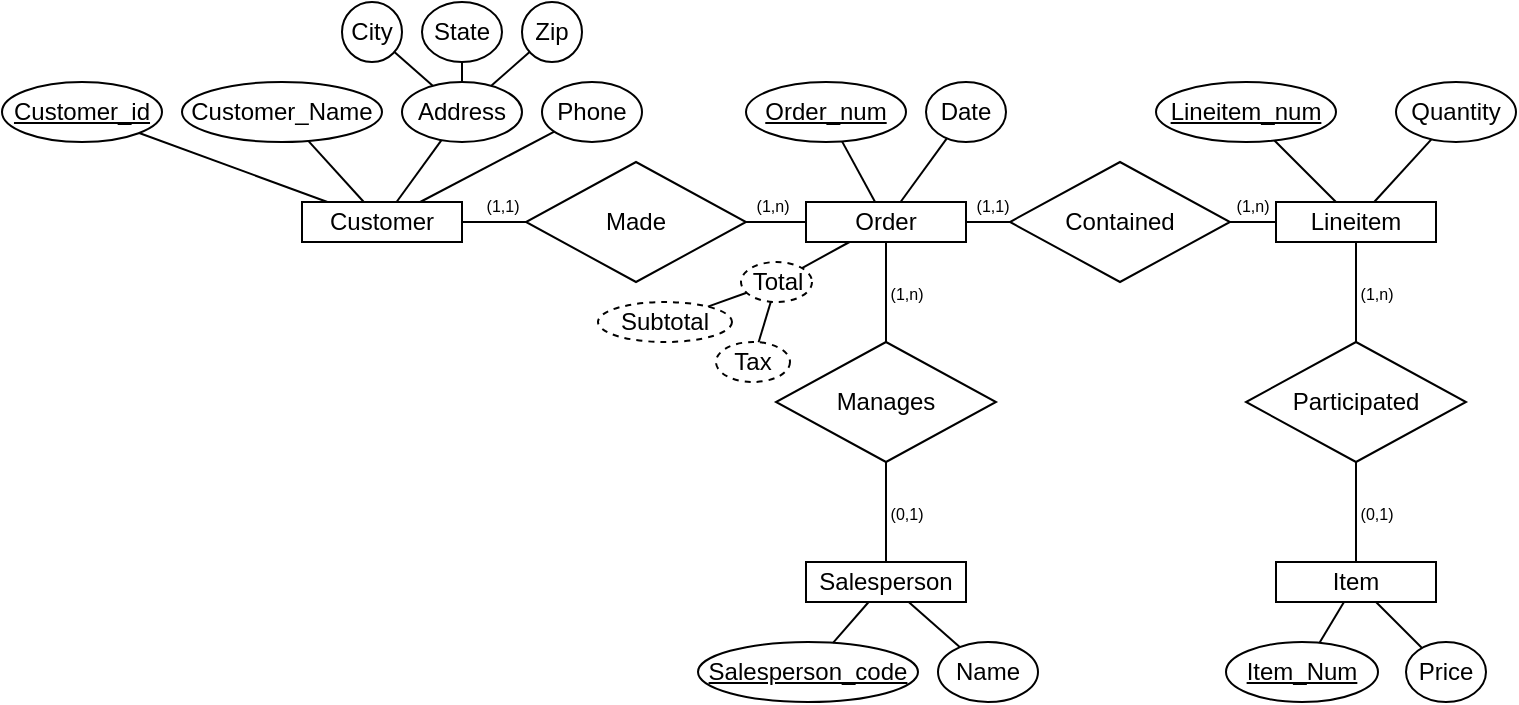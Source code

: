 <mxfile version="24.7.16">
  <diagram name="페이지-1" id="lc1ub9BGfHVmBmHbZRl3">
    <mxGraphModel dx="847" dy="449" grid="1" gridSize="10" guides="1" tooltips="1" connect="1" arrows="1" fold="1" page="1" pageScale="1" pageWidth="827" pageHeight="1169" math="0" shadow="0">
      <root>
        <mxCell id="0" />
        <mxCell id="1" parent="0" />
        <mxCell id="Ngin4L8gO7_3mvWCoB4Z-1" value="Customer" style="rounded=0;whiteSpace=wrap;html=1;" vertex="1" parent="1">
          <mxGeometry x="183" y="150" width="80" height="20" as="geometry" />
        </mxCell>
        <mxCell id="Ngin4L8gO7_3mvWCoB4Z-2" value="Order" style="rounded=0;whiteSpace=wrap;html=1;" vertex="1" parent="1">
          <mxGeometry x="435" y="150" width="80" height="20" as="geometry" />
        </mxCell>
        <mxCell id="Ngin4L8gO7_3mvWCoB4Z-3" value="Item" style="rounded=0;whiteSpace=wrap;html=1;" vertex="1" parent="1">
          <mxGeometry x="670" y="330" width="80" height="20" as="geometry" />
        </mxCell>
        <mxCell id="Ngin4L8gO7_3mvWCoB4Z-4" value="Lineitem" style="rounded=0;whiteSpace=wrap;html=1;" vertex="1" parent="1">
          <mxGeometry x="670" y="150" width="80" height="20" as="geometry" />
        </mxCell>
        <mxCell id="Ngin4L8gO7_3mvWCoB4Z-5" value="Salesperson" style="rounded=0;whiteSpace=wrap;html=1;" vertex="1" parent="1">
          <mxGeometry x="435" y="330" width="80" height="20" as="geometry" />
        </mxCell>
        <mxCell id="Ngin4L8gO7_3mvWCoB4Z-6" style="edgeStyle=orthogonalEdgeStyle;rounded=0;orthogonalLoop=1;jettySize=auto;html=1;exitX=0.5;exitY=1;exitDx=0;exitDy=0;" edge="1" parent="1" source="Ngin4L8gO7_3mvWCoB4Z-4" target="Ngin4L8gO7_3mvWCoB4Z-4">
          <mxGeometry relative="1" as="geometry" />
        </mxCell>
        <mxCell id="Ngin4L8gO7_3mvWCoB4Z-7" value="&lt;u&gt;Customer_id&lt;/u&gt;" style="ellipse;whiteSpace=wrap;html=1;" vertex="1" parent="1">
          <mxGeometry x="33" y="90" width="80" height="30" as="geometry" />
        </mxCell>
        <mxCell id="Ngin4L8gO7_3mvWCoB4Z-8" value="Customer_Name" style="ellipse;whiteSpace=wrap;html=1;" vertex="1" parent="1">
          <mxGeometry x="123" y="90" width="100" height="30" as="geometry" />
        </mxCell>
        <mxCell id="Ngin4L8gO7_3mvWCoB4Z-9" value="State" style="ellipse;whiteSpace=wrap;html=1;" vertex="1" parent="1">
          <mxGeometry x="243" y="50" width="40" height="30" as="geometry" />
        </mxCell>
        <mxCell id="Ngin4L8gO7_3mvWCoB4Z-10" value="City" style="ellipse;whiteSpace=wrap;html=1;" vertex="1" parent="1">
          <mxGeometry x="203" y="50" width="30" height="30" as="geometry" />
        </mxCell>
        <mxCell id="Ngin4L8gO7_3mvWCoB4Z-11" value="Zip" style="ellipse;whiteSpace=wrap;html=1;strokeColor=default;align=center;verticalAlign=middle;fontFamily=Helvetica;fontSize=12;fontColor=default;fillColor=default;" vertex="1" parent="1">
          <mxGeometry x="293" y="50" width="30" height="30" as="geometry" />
        </mxCell>
        <mxCell id="Ngin4L8gO7_3mvWCoB4Z-12" value="Address" style="ellipse;whiteSpace=wrap;html=1;strokeColor=default;align=center;verticalAlign=middle;fontFamily=Helvetica;fontSize=12;fontColor=default;fillColor=default;" vertex="1" parent="1">
          <mxGeometry x="233" y="90" width="60" height="30" as="geometry" />
        </mxCell>
        <mxCell id="Ngin4L8gO7_3mvWCoB4Z-13" value="" style="endArrow=none;html=1;rounded=0;" edge="1" parent="1" source="Ngin4L8gO7_3mvWCoB4Z-1" target="Ngin4L8gO7_3mvWCoB4Z-7">
          <mxGeometry width="50" height="50" relative="1" as="geometry">
            <mxPoint x="340" y="270" as="sourcePoint" />
            <mxPoint x="390" y="220" as="targetPoint" />
          </mxGeometry>
        </mxCell>
        <mxCell id="Ngin4L8gO7_3mvWCoB4Z-15" value="" style="endArrow=none;html=1;rounded=0;" edge="1" parent="1" source="Ngin4L8gO7_3mvWCoB4Z-1" target="Ngin4L8gO7_3mvWCoB4Z-8">
          <mxGeometry width="50" height="50" relative="1" as="geometry">
            <mxPoint x="340" y="270" as="sourcePoint" />
            <mxPoint x="390" y="220" as="targetPoint" />
          </mxGeometry>
        </mxCell>
        <mxCell id="Ngin4L8gO7_3mvWCoB4Z-16" value="" style="endArrow=none;html=1;rounded=0;" edge="1" parent="1" source="Ngin4L8gO7_3mvWCoB4Z-1" target="Ngin4L8gO7_3mvWCoB4Z-12">
          <mxGeometry width="50" height="50" relative="1" as="geometry">
            <mxPoint x="160" y="160" as="sourcePoint" />
            <mxPoint x="160" y="130" as="targetPoint" />
          </mxGeometry>
        </mxCell>
        <mxCell id="Ngin4L8gO7_3mvWCoB4Z-17" value="" style="endArrow=none;html=1;rounded=0;" edge="1" parent="1" source="Ngin4L8gO7_3mvWCoB4Z-12" target="Ngin4L8gO7_3mvWCoB4Z-10">
          <mxGeometry width="50" height="50" relative="1" as="geometry">
            <mxPoint x="170" y="170" as="sourcePoint" />
            <mxPoint x="170" y="140" as="targetPoint" />
          </mxGeometry>
        </mxCell>
        <mxCell id="Ngin4L8gO7_3mvWCoB4Z-18" value="" style="endArrow=none;html=1;rounded=0;" edge="1" parent="1" source="Ngin4L8gO7_3mvWCoB4Z-12" target="Ngin4L8gO7_3mvWCoB4Z-9">
          <mxGeometry width="50" height="50" relative="1" as="geometry">
            <mxPoint x="180" y="180" as="sourcePoint" />
            <mxPoint x="180" y="150" as="targetPoint" />
          </mxGeometry>
        </mxCell>
        <mxCell id="Ngin4L8gO7_3mvWCoB4Z-19" value="" style="endArrow=none;html=1;rounded=0;" edge="1" parent="1" source="Ngin4L8gO7_3mvWCoB4Z-12" target="Ngin4L8gO7_3mvWCoB4Z-11">
          <mxGeometry width="50" height="50" relative="1" as="geometry">
            <mxPoint x="190" y="190" as="sourcePoint" />
            <mxPoint x="190" y="160" as="targetPoint" />
          </mxGeometry>
        </mxCell>
        <mxCell id="Ngin4L8gO7_3mvWCoB4Z-20" value="Phone" style="ellipse;whiteSpace=wrap;html=1;strokeColor=default;align=center;verticalAlign=middle;fontFamily=Helvetica;fontSize=12;fontColor=default;fillColor=default;" vertex="1" parent="1">
          <mxGeometry x="303" y="90" width="50" height="30" as="geometry" />
        </mxCell>
        <mxCell id="Ngin4L8gO7_3mvWCoB4Z-21" value="" style="endArrow=none;html=1;rounded=0;" edge="1" parent="1" source="Ngin4L8gO7_3mvWCoB4Z-1" target="Ngin4L8gO7_3mvWCoB4Z-20">
          <mxGeometry width="50" height="50" relative="1" as="geometry">
            <mxPoint x="231" y="151" as="sourcePoint" />
            <mxPoint x="240" y="129" as="targetPoint" />
          </mxGeometry>
        </mxCell>
        <mxCell id="Ngin4L8gO7_3mvWCoB4Z-22" value="&lt;u&gt;Order_num&lt;/u&gt;" style="ellipse;whiteSpace=wrap;html=1;" vertex="1" parent="1">
          <mxGeometry x="405" y="90" width="80" height="30" as="geometry" />
        </mxCell>
        <mxCell id="Ngin4L8gO7_3mvWCoB4Z-23" value="Date" style="ellipse;whiteSpace=wrap;html=1;strokeColor=default;align=center;verticalAlign=middle;fontFamily=Helvetica;fontSize=12;fontColor=default;fillColor=default;" vertex="1" parent="1">
          <mxGeometry x="495" y="90" width="40" height="30" as="geometry" />
        </mxCell>
        <mxCell id="Ngin4L8gO7_3mvWCoB4Z-24" value="" style="endArrow=none;html=1;rounded=0;" edge="1" parent="1" source="Ngin4L8gO7_3mvWCoB4Z-2" target="Ngin4L8gO7_3mvWCoB4Z-22">
          <mxGeometry width="50" height="50" relative="1" as="geometry">
            <mxPoint x="217" y="160" as="sourcePoint" />
            <mxPoint x="240" y="129" as="targetPoint" />
          </mxGeometry>
        </mxCell>
        <mxCell id="Ngin4L8gO7_3mvWCoB4Z-25" value="" style="endArrow=none;html=1;rounded=0;" edge="1" parent="1" source="Ngin4L8gO7_3mvWCoB4Z-2" target="Ngin4L8gO7_3mvWCoB4Z-23">
          <mxGeometry width="50" height="50" relative="1" as="geometry">
            <mxPoint x="475" y="160" as="sourcePoint" />
            <mxPoint x="458" y="130" as="targetPoint" />
          </mxGeometry>
        </mxCell>
        <mxCell id="Ngin4L8gO7_3mvWCoB4Z-26" value="&lt;u&gt;Lineitem_num&lt;/u&gt;" style="ellipse;whiteSpace=wrap;html=1;" vertex="1" parent="1">
          <mxGeometry x="610" y="90" width="90" height="30" as="geometry" />
        </mxCell>
        <mxCell id="Ngin4L8gO7_3mvWCoB4Z-27" value="Quantity" style="ellipse;whiteSpace=wrap;html=1;strokeColor=default;align=center;verticalAlign=middle;fontFamily=Helvetica;fontSize=12;fontColor=default;fillColor=default;" vertex="1" parent="1">
          <mxGeometry x="730" y="90" width="60" height="30" as="geometry" />
        </mxCell>
        <mxCell id="Ngin4L8gO7_3mvWCoB4Z-28" value="" style="endArrow=none;html=1;rounded=0;" edge="1" parent="1" source="Ngin4L8gO7_3mvWCoB4Z-26" target="Ngin4L8gO7_3mvWCoB4Z-4">
          <mxGeometry width="50" height="50" relative="1" as="geometry">
            <mxPoint x="475" y="160" as="sourcePoint" />
            <mxPoint x="458" y="130" as="targetPoint" />
          </mxGeometry>
        </mxCell>
        <mxCell id="Ngin4L8gO7_3mvWCoB4Z-29" value="" style="endArrow=none;html=1;rounded=0;" edge="1" parent="1" source="Ngin4L8gO7_3mvWCoB4Z-27" target="Ngin4L8gO7_3mvWCoB4Z-4">
          <mxGeometry width="50" height="50" relative="1" as="geometry">
            <mxPoint x="165" y="291" as="sourcePoint" />
            <mxPoint x="209" y="250" as="targetPoint" />
          </mxGeometry>
        </mxCell>
        <mxCell id="Ngin4L8gO7_3mvWCoB4Z-30" value="&lt;u&gt;Salesperson_code&lt;/u&gt;" style="ellipse;whiteSpace=wrap;html=1;" vertex="1" parent="1">
          <mxGeometry x="381" y="370" width="110" height="30" as="geometry" />
        </mxCell>
        <mxCell id="Ngin4L8gO7_3mvWCoB4Z-31" value="Name" style="ellipse;whiteSpace=wrap;html=1;strokeColor=default;align=center;verticalAlign=middle;fontFamily=Helvetica;fontSize=12;fontColor=default;fillColor=default;" vertex="1" parent="1">
          <mxGeometry x="501" y="370" width="50" height="30" as="geometry" />
        </mxCell>
        <mxCell id="Ngin4L8gO7_3mvWCoB4Z-32" value="" style="endArrow=none;html=1;rounded=0;" edge="1" parent="1" source="Ngin4L8gO7_3mvWCoB4Z-30" target="Ngin4L8gO7_3mvWCoB4Z-5">
          <mxGeometry width="50" height="50" relative="1" as="geometry">
            <mxPoint x="220" y="270" as="sourcePoint" />
            <mxPoint x="220" y="250" as="targetPoint" />
          </mxGeometry>
        </mxCell>
        <mxCell id="Ngin4L8gO7_3mvWCoB4Z-33" value="" style="endArrow=none;html=1;rounded=0;" edge="1" parent="1" source="Ngin4L8gO7_3mvWCoB4Z-31" target="Ngin4L8gO7_3mvWCoB4Z-5">
          <mxGeometry width="50" height="50" relative="1" as="geometry">
            <mxPoint x="336" y="270" as="sourcePoint" />
            <mxPoint x="352" y="250" as="targetPoint" />
          </mxGeometry>
        </mxCell>
        <mxCell id="Ngin4L8gO7_3mvWCoB4Z-35" value="&lt;u&gt;Item_Num&lt;/u&gt;" style="ellipse;whiteSpace=wrap;html=1;" vertex="1" parent="1">
          <mxGeometry x="645" y="370" width="76" height="30" as="geometry" />
        </mxCell>
        <mxCell id="Ngin4L8gO7_3mvWCoB4Z-36" value="Price" style="ellipse;whiteSpace=wrap;html=1;strokeColor=default;align=center;verticalAlign=middle;fontFamily=Helvetica;fontSize=12;fontColor=default;fillColor=default;" vertex="1" parent="1">
          <mxGeometry x="735" y="370" width="40" height="30" as="geometry" />
        </mxCell>
        <mxCell id="Ngin4L8gO7_3mvWCoB4Z-37" value="" style="endArrow=none;html=1;rounded=0;" edge="1" parent="1" source="Ngin4L8gO7_3mvWCoB4Z-35" target="Ngin4L8gO7_3mvWCoB4Z-3">
          <mxGeometry width="50" height="50" relative="1" as="geometry">
            <mxPoint x="400" y="273" as="sourcePoint" />
            <mxPoint x="372" y="250" as="targetPoint" />
          </mxGeometry>
        </mxCell>
        <mxCell id="Ngin4L8gO7_3mvWCoB4Z-38" value="" style="endArrow=none;html=1;rounded=0;" edge="1" parent="1" source="Ngin4L8gO7_3mvWCoB4Z-36" target="Ngin4L8gO7_3mvWCoB4Z-3">
          <mxGeometry width="50" height="50" relative="1" as="geometry">
            <mxPoint x="410" y="283" as="sourcePoint" />
            <mxPoint x="382" y="260" as="targetPoint" />
          </mxGeometry>
        </mxCell>
        <mxCell id="Ngin4L8gO7_3mvWCoB4Z-39" value="Made" style="shape=rhombus;perimeter=rhombusPerimeter;whiteSpace=wrap;html=1;align=center;" vertex="1" parent="1">
          <mxGeometry x="295" y="130" width="110" height="60" as="geometry" />
        </mxCell>
        <mxCell id="Ngin4L8gO7_3mvWCoB4Z-41" value="" style="endArrow=none;html=1;rounded=0;entryX=0;entryY=0.5;entryDx=0;entryDy=0;exitX=1;exitY=0.5;exitDx=0;exitDy=0;" edge="1" parent="1" source="Ngin4L8gO7_3mvWCoB4Z-1" target="Ngin4L8gO7_3mvWCoB4Z-39">
          <mxGeometry width="50" height="50" relative="1" as="geometry">
            <mxPoint x="330" y="310" as="sourcePoint" />
            <mxPoint x="380" y="260" as="targetPoint" />
          </mxGeometry>
        </mxCell>
        <mxCell id="Ngin4L8gO7_3mvWCoB4Z-42" value="" style="endArrow=none;html=1;rounded=0;entryX=1;entryY=0.5;entryDx=0;entryDy=0;exitX=0;exitY=0.5;exitDx=0;exitDy=0;" edge="1" parent="1" source="Ngin4L8gO7_3mvWCoB4Z-2" target="Ngin4L8gO7_3mvWCoB4Z-39">
          <mxGeometry width="50" height="50" relative="1" as="geometry">
            <mxPoint x="420" y="293" as="sourcePoint" />
            <mxPoint x="392" y="270" as="targetPoint" />
          </mxGeometry>
        </mxCell>
        <mxCell id="Ngin4L8gO7_3mvWCoB4Z-43" value="Manages" style="shape=rhombus;perimeter=rhombusPerimeter;whiteSpace=wrap;html=1;align=center;" vertex="1" parent="1">
          <mxGeometry x="420" y="220" width="110" height="60" as="geometry" />
        </mxCell>
        <mxCell id="Ngin4L8gO7_3mvWCoB4Z-44" value="" style="endArrow=none;html=1;rounded=0;exitX=0.5;exitY=0;exitDx=0;exitDy=0;entryX=0.5;entryY=1;entryDx=0;entryDy=0;" edge="1" parent="1" source="Ngin4L8gO7_3mvWCoB4Z-43" target="Ngin4L8gO7_3mvWCoB4Z-2">
          <mxGeometry width="50" height="50" relative="1" as="geometry">
            <mxPoint x="470" y="170" as="sourcePoint" />
            <mxPoint x="500" y="190" as="targetPoint" />
          </mxGeometry>
        </mxCell>
        <mxCell id="Ngin4L8gO7_3mvWCoB4Z-45" value="" style="endArrow=none;html=1;rounded=0;exitX=0.5;exitY=0;exitDx=0;exitDy=0;entryX=0.5;entryY=1;entryDx=0;entryDy=0;" edge="1" parent="1" source="Ngin4L8gO7_3mvWCoB4Z-5" target="Ngin4L8gO7_3mvWCoB4Z-43">
          <mxGeometry width="50" height="50" relative="1" as="geometry">
            <mxPoint x="470" y="220" as="sourcePoint" />
            <mxPoint x="510" y="180" as="targetPoint" />
          </mxGeometry>
        </mxCell>
        <mxCell id="Ngin4L8gO7_3mvWCoB4Z-46" value="Participated" style="shape=rhombus;perimeter=rhombusPerimeter;whiteSpace=wrap;html=1;align=center;" vertex="1" parent="1">
          <mxGeometry x="655" y="220" width="110" height="60" as="geometry" />
        </mxCell>
        <mxCell id="Ngin4L8gO7_3mvWCoB4Z-47" value="Contained" style="shape=rhombus;perimeter=rhombusPerimeter;whiteSpace=wrap;html=1;align=center;" vertex="1" parent="1">
          <mxGeometry x="537" y="130" width="110" height="60" as="geometry" />
        </mxCell>
        <mxCell id="Ngin4L8gO7_3mvWCoB4Z-48" value="" style="endArrow=none;html=1;rounded=0;entryX=0.5;entryY=1;entryDx=0;entryDy=0;exitX=0.5;exitY=0;exitDx=0;exitDy=0;exitPerimeter=0;" edge="1" parent="1" source="Ngin4L8gO7_3mvWCoB4Z-3" target="Ngin4L8gO7_3mvWCoB4Z-46">
          <mxGeometry width="50" height="50" relative="1" as="geometry">
            <mxPoint x="703" y="381" as="sourcePoint" />
            <mxPoint x="718" y="360" as="targetPoint" />
          </mxGeometry>
        </mxCell>
        <mxCell id="Ngin4L8gO7_3mvWCoB4Z-49" value="" style="endArrow=none;html=1;rounded=0;exitX=0.5;exitY=0;exitDx=0;exitDy=0;" edge="1" parent="1" source="Ngin4L8gO7_3mvWCoB4Z-46" target="Ngin4L8gO7_3mvWCoB4Z-4">
          <mxGeometry width="50" height="50" relative="1" as="geometry">
            <mxPoint x="725" y="340" as="sourcePoint" />
            <mxPoint x="700" y="210" as="targetPoint" />
          </mxGeometry>
        </mxCell>
        <mxCell id="Ngin4L8gO7_3mvWCoB4Z-52" value="" style="endArrow=none;html=1;rounded=0;entryX=1;entryY=0.5;entryDx=0;entryDy=0;exitX=0;exitY=0.5;exitDx=0;exitDy=0;" edge="1" parent="1" source="Ngin4L8gO7_3mvWCoB4Z-47" target="Ngin4L8gO7_3mvWCoB4Z-2">
          <mxGeometry width="50" height="50" relative="1" as="geometry">
            <mxPoint x="420" y="270" as="sourcePoint" />
            <mxPoint x="470" y="220" as="targetPoint" />
          </mxGeometry>
        </mxCell>
        <mxCell id="Ngin4L8gO7_3mvWCoB4Z-53" value="" style="endArrow=none;html=1;rounded=0;entryX=1;entryY=0.5;entryDx=0;entryDy=0;exitX=0;exitY=0.5;exitDx=0;exitDy=0;" edge="1" parent="1" source="Ngin4L8gO7_3mvWCoB4Z-4" target="Ngin4L8gO7_3mvWCoB4Z-47">
          <mxGeometry width="50" height="50" relative="1" as="geometry">
            <mxPoint x="554" y="170" as="sourcePoint" />
            <mxPoint x="534" y="170" as="targetPoint" />
          </mxGeometry>
        </mxCell>
        <mxCell id="Ngin4L8gO7_3mvWCoB4Z-54" value="&lt;font style=&quot;font-size: 8px;&quot;&gt;(1,1)&lt;/font&gt;" style="text;html=1;align=center;verticalAlign=middle;resizable=0;points=[];autosize=1;strokeColor=none;fillColor=none;" vertex="1" parent="1">
          <mxGeometry x="263" y="136" width="40" height="30" as="geometry" />
        </mxCell>
        <mxCell id="Ngin4L8gO7_3mvWCoB4Z-55" value="&lt;font style=&quot;font-size: 8px;&quot;&gt;(1,n)&lt;/font&gt;" style="text;html=1;align=center;verticalAlign=middle;resizable=0;points=[];autosize=1;strokeColor=none;fillColor=none;" vertex="1" parent="1">
          <mxGeometry x="398" y="136" width="40" height="30" as="geometry" />
        </mxCell>
        <mxCell id="Ngin4L8gO7_3mvWCoB4Z-56" value="&lt;font style=&quot;font-size: 8px;&quot;&gt;(1,n)&lt;/font&gt;" style="text;html=1;align=center;verticalAlign=middle;resizable=0;points=[];autosize=1;strokeColor=none;fillColor=none;" vertex="1" parent="1">
          <mxGeometry x="465" y="180" width="40" height="30" as="geometry" />
        </mxCell>
        <mxCell id="Ngin4L8gO7_3mvWCoB4Z-57" value="&lt;font style=&quot;font-size: 8px;&quot;&gt;(0,1)&lt;/font&gt;" style="text;html=1;align=center;verticalAlign=middle;resizable=0;points=[];autosize=1;strokeColor=none;fillColor=none;" vertex="1" parent="1">
          <mxGeometry x="465" y="290" width="40" height="30" as="geometry" />
        </mxCell>
        <mxCell id="Ngin4L8gO7_3mvWCoB4Z-58" value="&lt;font style=&quot;font-size: 8px;&quot;&gt;(1,1)&lt;/font&gt;" style="text;html=1;align=center;verticalAlign=middle;resizable=0;points=[];autosize=1;strokeColor=none;fillColor=none;" vertex="1" parent="1">
          <mxGeometry x="508" y="136" width="40" height="30" as="geometry" />
        </mxCell>
        <mxCell id="Ngin4L8gO7_3mvWCoB4Z-59" value="&lt;font style=&quot;font-size: 8px;&quot;&gt;(1,n)&lt;/font&gt;" style="text;html=1;align=center;verticalAlign=middle;resizable=0;points=[];autosize=1;strokeColor=none;fillColor=none;" vertex="1" parent="1">
          <mxGeometry x="638" y="136" width="40" height="30" as="geometry" />
        </mxCell>
        <mxCell id="Ngin4L8gO7_3mvWCoB4Z-60" value="&lt;font style=&quot;font-size: 8px;&quot;&gt;(1,n)&lt;/font&gt;" style="text;html=1;align=center;verticalAlign=middle;resizable=0;points=[];autosize=1;strokeColor=none;fillColor=none;" vertex="1" parent="1">
          <mxGeometry x="700" y="180" width="40" height="30" as="geometry" />
        </mxCell>
        <mxCell id="Ngin4L8gO7_3mvWCoB4Z-61" value="&lt;font style=&quot;font-size: 8px;&quot;&gt;(0,1)&lt;/font&gt;" style="text;html=1;align=center;verticalAlign=middle;resizable=0;points=[];autosize=1;strokeColor=none;fillColor=none;" vertex="1" parent="1">
          <mxGeometry x="700" y="290" width="40" height="30" as="geometry" />
        </mxCell>
        <mxCell id="Ngin4L8gO7_3mvWCoB4Z-62" value="Subtotal" style="ellipse;whiteSpace=wrap;html=1;align=center;dashed=1;" vertex="1" parent="1">
          <mxGeometry x="331" y="200" width="67" height="20" as="geometry" />
        </mxCell>
        <mxCell id="Ngin4L8gO7_3mvWCoB4Z-63" value="Tax" style="ellipse;whiteSpace=wrap;html=1;align=center;dashed=1;" vertex="1" parent="1">
          <mxGeometry x="390" y="220" width="37" height="20" as="geometry" />
        </mxCell>
        <mxCell id="Ngin4L8gO7_3mvWCoB4Z-64" value="Total" style="ellipse;whiteSpace=wrap;html=1;align=center;dashed=1;" vertex="1" parent="1">
          <mxGeometry x="402.5" y="180" width="35.5" height="20" as="geometry" />
        </mxCell>
        <mxCell id="Ngin4L8gO7_3mvWCoB4Z-65" value="" style="endArrow=none;html=1;rounded=0;" edge="1" parent="1" source="Ngin4L8gO7_3mvWCoB4Z-64" target="Ngin4L8gO7_3mvWCoB4Z-2">
          <mxGeometry width="50" height="50" relative="1" as="geometry">
            <mxPoint x="459" y="380" as="sourcePoint" />
            <mxPoint x="476" y="360" as="targetPoint" />
          </mxGeometry>
        </mxCell>
        <mxCell id="Ngin4L8gO7_3mvWCoB4Z-66" value="" style="endArrow=none;html=1;rounded=0;" edge="1" parent="1" source="Ngin4L8gO7_3mvWCoB4Z-63" target="Ngin4L8gO7_3mvWCoB4Z-64">
          <mxGeometry width="50" height="50" relative="1" as="geometry">
            <mxPoint x="430" y="210" as="sourcePoint" />
            <mxPoint x="486" y="370" as="targetPoint" />
          </mxGeometry>
        </mxCell>
        <mxCell id="Ngin4L8gO7_3mvWCoB4Z-67" value="" style="endArrow=none;html=1;rounded=0;" edge="1" parent="1" source="Ngin4L8gO7_3mvWCoB4Z-62" target="Ngin4L8gO7_3mvWCoB4Z-64">
          <mxGeometry width="50" height="50" relative="1" as="geometry">
            <mxPoint x="479" y="400" as="sourcePoint" />
            <mxPoint x="496" y="380" as="targetPoint" />
          </mxGeometry>
        </mxCell>
      </root>
    </mxGraphModel>
  </diagram>
</mxfile>
